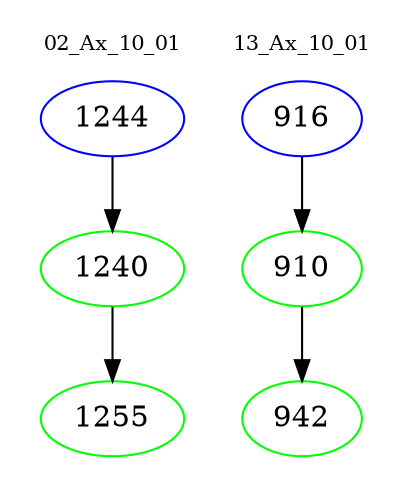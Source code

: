 digraph{
subgraph cluster_0 {
color = white
label = "02_Ax_10_01";
fontsize=10;
T0_1244 [label="1244", color="blue"]
T0_1244 -> T0_1240 [color="black"]
T0_1240 [label="1240", color="green"]
T0_1240 -> T0_1255 [color="black"]
T0_1255 [label="1255", color="green"]
}
subgraph cluster_1 {
color = white
label = "13_Ax_10_01";
fontsize=10;
T1_916 [label="916", color="blue"]
T1_916 -> T1_910 [color="black"]
T1_910 [label="910", color="green"]
T1_910 -> T1_942 [color="black"]
T1_942 [label="942", color="green"]
}
}
